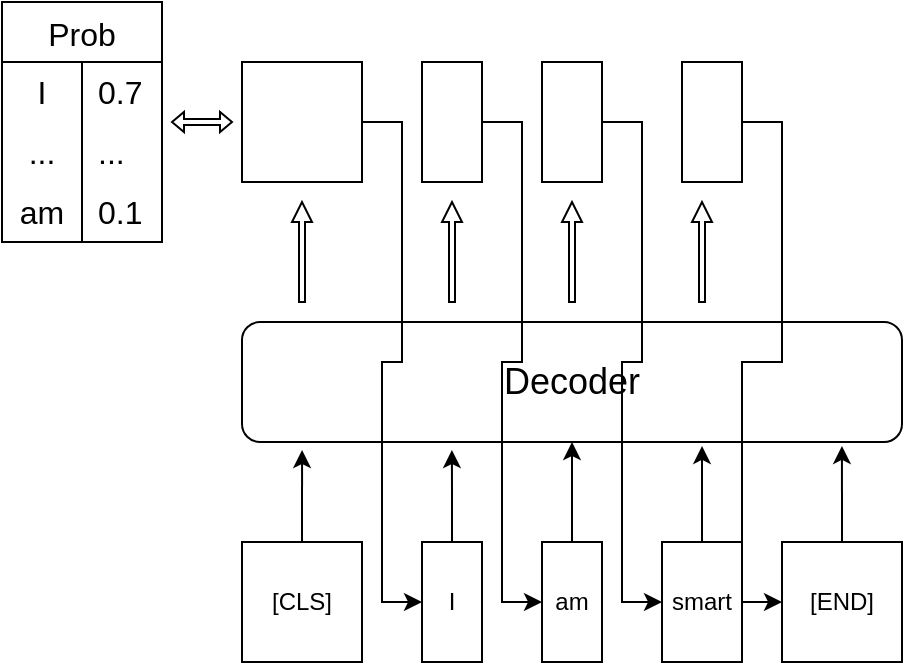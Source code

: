 <mxfile version="21.8.0" type="github">
  <diagram name="第 1 页" id="z-GHPNetECgqHe0ttnCC">
    <mxGraphModel dx="954" dy="507" grid="1" gridSize="10" guides="1" tooltips="1" connect="1" arrows="1" fold="1" page="1" pageScale="1" pageWidth="827" pageHeight="1169" math="0" shadow="0">
      <root>
        <mxCell id="0" />
        <mxCell id="1" parent="0" />
        <mxCell id="klfd_7IoOjAtCVwjvTYB-1" value="Decoder" style="rounded=1;whiteSpace=wrap;html=1;fontSize=18;" vertex="1" parent="1">
          <mxGeometry x="260" y="230" width="330" height="60" as="geometry" />
        </mxCell>
        <mxCell id="klfd_7IoOjAtCVwjvTYB-2" value="I" style="rounded=0;whiteSpace=wrap;html=1;" vertex="1" parent="1">
          <mxGeometry x="350" y="340" width="30" height="60" as="geometry" />
        </mxCell>
        <mxCell id="klfd_7IoOjAtCVwjvTYB-11" style="edgeStyle=orthogonalEdgeStyle;rounded=0;orthogonalLoop=1;jettySize=auto;html=1;exitX=0.5;exitY=0;exitDx=0;exitDy=0;entryX=0.5;entryY=1;entryDx=0;entryDy=0;" edge="1" parent="1" source="klfd_7IoOjAtCVwjvTYB-4" target="klfd_7IoOjAtCVwjvTYB-1">
          <mxGeometry relative="1" as="geometry" />
        </mxCell>
        <mxCell id="klfd_7IoOjAtCVwjvTYB-4" value="am" style="rounded=0;whiteSpace=wrap;html=1;" vertex="1" parent="1">
          <mxGeometry x="410" y="340" width="30" height="60" as="geometry" />
        </mxCell>
        <mxCell id="klfd_7IoOjAtCVwjvTYB-5" value="smart" style="rounded=0;whiteSpace=wrap;html=1;" vertex="1" parent="1">
          <mxGeometry x="470" y="340" width="40" height="60" as="geometry" />
        </mxCell>
        <mxCell id="klfd_7IoOjAtCVwjvTYB-6" value="[END]" style="rounded=0;whiteSpace=wrap;html=1;" vertex="1" parent="1">
          <mxGeometry x="530" y="340" width="60" height="60" as="geometry" />
        </mxCell>
        <mxCell id="klfd_7IoOjAtCVwjvTYB-8" value="[CLS]" style="rounded=0;whiteSpace=wrap;html=1;" vertex="1" parent="1">
          <mxGeometry x="260" y="340" width="60" height="60" as="geometry" />
        </mxCell>
        <mxCell id="klfd_7IoOjAtCVwjvTYB-9" style="edgeStyle=orthogonalEdgeStyle;rounded=0;orthogonalLoop=1;jettySize=auto;html=1;exitX=0.5;exitY=0;exitDx=0;exitDy=0;entryX=0.091;entryY=1.067;entryDx=0;entryDy=0;entryPerimeter=0;" edge="1" parent="1" source="klfd_7IoOjAtCVwjvTYB-8" target="klfd_7IoOjAtCVwjvTYB-1">
          <mxGeometry relative="1" as="geometry" />
        </mxCell>
        <mxCell id="klfd_7IoOjAtCVwjvTYB-46" style="edgeStyle=orthogonalEdgeStyle;rounded=0;orthogonalLoop=1;jettySize=auto;html=1;exitX=1;exitY=0.5;exitDx=0;exitDy=0;entryX=0;entryY=0.5;entryDx=0;entryDy=0;" edge="1" parent="1" source="klfd_7IoOjAtCVwjvTYB-14" target="klfd_7IoOjAtCVwjvTYB-2">
          <mxGeometry relative="1" as="geometry" />
        </mxCell>
        <mxCell id="klfd_7IoOjAtCVwjvTYB-14" value="" style="rounded=0;whiteSpace=wrap;html=1;" vertex="1" parent="1">
          <mxGeometry x="260" y="100" width="60" height="60" as="geometry" />
        </mxCell>
        <mxCell id="klfd_7IoOjAtCVwjvTYB-28" value="Prob" style="shape=table;startSize=30;container=1;collapsible=0;childLayout=tableLayout;fixedRows=1;rowLines=0;fontStyle=0;strokeColor=default;fontSize=16;" vertex="1" parent="1">
          <mxGeometry x="140" y="70" width="80" height="120" as="geometry" />
        </mxCell>
        <mxCell id="klfd_7IoOjAtCVwjvTYB-29" value="" style="shape=tableRow;horizontal=0;startSize=0;swimlaneHead=0;swimlaneBody=0;top=0;left=0;bottom=0;right=0;collapsible=0;dropTarget=0;fillColor=none;points=[[0,0.5],[1,0.5]];portConstraint=eastwest;strokeColor=inherit;fontSize=16;" vertex="1" parent="klfd_7IoOjAtCVwjvTYB-28">
          <mxGeometry y="30" width="80" height="30" as="geometry" />
        </mxCell>
        <mxCell id="klfd_7IoOjAtCVwjvTYB-30" value="I" style="shape=partialRectangle;html=1;whiteSpace=wrap;connectable=0;fillColor=none;top=0;left=0;bottom=0;right=0;overflow=hidden;pointerEvents=1;strokeColor=inherit;fontSize=16;" vertex="1" parent="klfd_7IoOjAtCVwjvTYB-29">
          <mxGeometry width="40" height="30" as="geometry">
            <mxRectangle width="40" height="30" as="alternateBounds" />
          </mxGeometry>
        </mxCell>
        <mxCell id="klfd_7IoOjAtCVwjvTYB-31" value="0.7" style="shape=partialRectangle;html=1;whiteSpace=wrap;connectable=0;fillColor=none;top=0;left=0;bottom=0;right=0;align=left;spacingLeft=6;overflow=hidden;strokeColor=inherit;fontSize=16;" vertex="1" parent="klfd_7IoOjAtCVwjvTYB-29">
          <mxGeometry x="40" width="40" height="30" as="geometry">
            <mxRectangle width="40" height="30" as="alternateBounds" />
          </mxGeometry>
        </mxCell>
        <mxCell id="klfd_7IoOjAtCVwjvTYB-32" value="" style="shape=tableRow;horizontal=0;startSize=0;swimlaneHead=0;swimlaneBody=0;top=0;left=0;bottom=0;right=0;collapsible=0;dropTarget=0;fillColor=none;points=[[0,0.5],[1,0.5]];portConstraint=eastwest;strokeColor=inherit;fontSize=16;" vertex="1" parent="klfd_7IoOjAtCVwjvTYB-28">
          <mxGeometry y="60" width="80" height="30" as="geometry" />
        </mxCell>
        <mxCell id="klfd_7IoOjAtCVwjvTYB-33" value="..." style="shape=partialRectangle;html=1;whiteSpace=wrap;connectable=0;fillColor=none;top=0;left=0;bottom=0;right=0;overflow=hidden;strokeColor=inherit;fontSize=16;" vertex="1" parent="klfd_7IoOjAtCVwjvTYB-32">
          <mxGeometry width="40" height="30" as="geometry">
            <mxRectangle width="40" height="30" as="alternateBounds" />
          </mxGeometry>
        </mxCell>
        <mxCell id="klfd_7IoOjAtCVwjvTYB-34" value="..." style="shape=partialRectangle;html=1;whiteSpace=wrap;connectable=0;fillColor=none;top=0;left=0;bottom=0;right=0;align=left;spacingLeft=6;overflow=hidden;strokeColor=inherit;fontSize=16;" vertex="1" parent="klfd_7IoOjAtCVwjvTYB-32">
          <mxGeometry x="40" width="40" height="30" as="geometry">
            <mxRectangle width="40" height="30" as="alternateBounds" />
          </mxGeometry>
        </mxCell>
        <mxCell id="klfd_7IoOjAtCVwjvTYB-35" value="" style="shape=tableRow;horizontal=0;startSize=0;swimlaneHead=0;swimlaneBody=0;top=0;left=0;bottom=0;right=0;collapsible=0;dropTarget=0;fillColor=none;points=[[0,0.5],[1,0.5]];portConstraint=eastwest;strokeColor=inherit;fontSize=16;" vertex="1" parent="klfd_7IoOjAtCVwjvTYB-28">
          <mxGeometry y="90" width="80" height="30" as="geometry" />
        </mxCell>
        <mxCell id="klfd_7IoOjAtCVwjvTYB-36" value="am" style="shape=partialRectangle;html=1;whiteSpace=wrap;connectable=0;fillColor=none;top=0;left=0;bottom=0;right=0;overflow=hidden;strokeColor=inherit;fontSize=16;" vertex="1" parent="klfd_7IoOjAtCVwjvTYB-35">
          <mxGeometry width="40" height="30" as="geometry">
            <mxRectangle width="40" height="30" as="alternateBounds" />
          </mxGeometry>
        </mxCell>
        <mxCell id="klfd_7IoOjAtCVwjvTYB-37" value="0.1" style="shape=partialRectangle;html=1;whiteSpace=wrap;connectable=0;fillColor=none;top=0;left=0;bottom=0;right=0;align=left;spacingLeft=6;overflow=hidden;strokeColor=inherit;fontSize=16;" vertex="1" parent="klfd_7IoOjAtCVwjvTYB-35">
          <mxGeometry x="40" width="40" height="30" as="geometry">
            <mxRectangle width="40" height="30" as="alternateBounds" />
          </mxGeometry>
        </mxCell>
        <mxCell id="klfd_7IoOjAtCVwjvTYB-38" value="" style="shape=doubleArrow;whiteSpace=wrap;html=1;" vertex="1" parent="1">
          <mxGeometry x="225" y="125" width="30" height="10" as="geometry" />
        </mxCell>
        <mxCell id="klfd_7IoOjAtCVwjvTYB-45" style="edgeStyle=orthogonalEdgeStyle;rounded=0;orthogonalLoop=1;jettySize=auto;html=1;entryX=0;entryY=0.5;entryDx=0;entryDy=0;" edge="1" parent="1" source="klfd_7IoOjAtCVwjvTYB-39" target="klfd_7IoOjAtCVwjvTYB-4">
          <mxGeometry relative="1" as="geometry" />
        </mxCell>
        <mxCell id="klfd_7IoOjAtCVwjvTYB-39" value="" style="rounded=0;whiteSpace=wrap;html=1;" vertex="1" parent="1">
          <mxGeometry x="350" y="100" width="30" height="60" as="geometry" />
        </mxCell>
        <mxCell id="klfd_7IoOjAtCVwjvTYB-47" style="edgeStyle=orthogonalEdgeStyle;rounded=0;orthogonalLoop=1;jettySize=auto;html=1;exitX=1;exitY=0.5;exitDx=0;exitDy=0;entryX=0;entryY=0.5;entryDx=0;entryDy=0;" edge="1" parent="1" source="klfd_7IoOjAtCVwjvTYB-40" target="klfd_7IoOjAtCVwjvTYB-5">
          <mxGeometry relative="1" as="geometry" />
        </mxCell>
        <mxCell id="klfd_7IoOjAtCVwjvTYB-40" value="" style="rounded=0;whiteSpace=wrap;html=1;" vertex="1" parent="1">
          <mxGeometry x="410" y="100" width="30" height="60" as="geometry" />
        </mxCell>
        <mxCell id="klfd_7IoOjAtCVwjvTYB-48" style="edgeStyle=orthogonalEdgeStyle;rounded=0;orthogonalLoop=1;jettySize=auto;html=1;exitX=1;exitY=0.5;exitDx=0;exitDy=0;entryX=0;entryY=0.5;entryDx=0;entryDy=0;" edge="1" parent="1" source="klfd_7IoOjAtCVwjvTYB-41" target="klfd_7IoOjAtCVwjvTYB-6">
          <mxGeometry relative="1" as="geometry" />
        </mxCell>
        <mxCell id="klfd_7IoOjAtCVwjvTYB-41" value="" style="rounded=0;whiteSpace=wrap;html=1;" vertex="1" parent="1">
          <mxGeometry x="480" y="100" width="30" height="60" as="geometry" />
        </mxCell>
        <mxCell id="klfd_7IoOjAtCVwjvTYB-42" style="edgeStyle=orthogonalEdgeStyle;rounded=0;orthogonalLoop=1;jettySize=auto;html=1;exitX=0.5;exitY=0;exitDx=0;exitDy=0;entryX=0.318;entryY=1.067;entryDx=0;entryDy=0;entryPerimeter=0;" edge="1" parent="1" source="klfd_7IoOjAtCVwjvTYB-2" target="klfd_7IoOjAtCVwjvTYB-1">
          <mxGeometry relative="1" as="geometry" />
        </mxCell>
        <mxCell id="klfd_7IoOjAtCVwjvTYB-43" style="edgeStyle=orthogonalEdgeStyle;rounded=0;orthogonalLoop=1;jettySize=auto;html=1;exitX=0.5;exitY=0;exitDx=0;exitDy=0;entryX=0.697;entryY=1.033;entryDx=0;entryDy=0;entryPerimeter=0;" edge="1" parent="1" source="klfd_7IoOjAtCVwjvTYB-5" target="klfd_7IoOjAtCVwjvTYB-1">
          <mxGeometry relative="1" as="geometry" />
        </mxCell>
        <mxCell id="klfd_7IoOjAtCVwjvTYB-44" style="edgeStyle=orthogonalEdgeStyle;rounded=0;orthogonalLoop=1;jettySize=auto;html=1;exitX=0.5;exitY=0;exitDx=0;exitDy=0;entryX=0.909;entryY=1.033;entryDx=0;entryDy=0;entryPerimeter=0;" edge="1" parent="1" source="klfd_7IoOjAtCVwjvTYB-6" target="klfd_7IoOjAtCVwjvTYB-1">
          <mxGeometry relative="1" as="geometry" />
        </mxCell>
        <mxCell id="klfd_7IoOjAtCVwjvTYB-49" value="" style="shape=singleArrow;direction=north;whiteSpace=wrap;html=1;" vertex="1" parent="1">
          <mxGeometry x="285" y="170" width="10" height="50" as="geometry" />
        </mxCell>
        <mxCell id="klfd_7IoOjAtCVwjvTYB-50" value="" style="shape=singleArrow;direction=north;whiteSpace=wrap;html=1;" vertex="1" parent="1">
          <mxGeometry x="360" y="170" width="10" height="50" as="geometry" />
        </mxCell>
        <mxCell id="klfd_7IoOjAtCVwjvTYB-51" value="" style="shape=singleArrow;direction=north;whiteSpace=wrap;html=1;" vertex="1" parent="1">
          <mxGeometry x="420" y="170" width="10" height="50" as="geometry" />
        </mxCell>
        <mxCell id="klfd_7IoOjAtCVwjvTYB-52" value="" style="shape=singleArrow;direction=north;whiteSpace=wrap;html=1;" vertex="1" parent="1">
          <mxGeometry x="485" y="170" width="10" height="50" as="geometry" />
        </mxCell>
      </root>
    </mxGraphModel>
  </diagram>
</mxfile>
